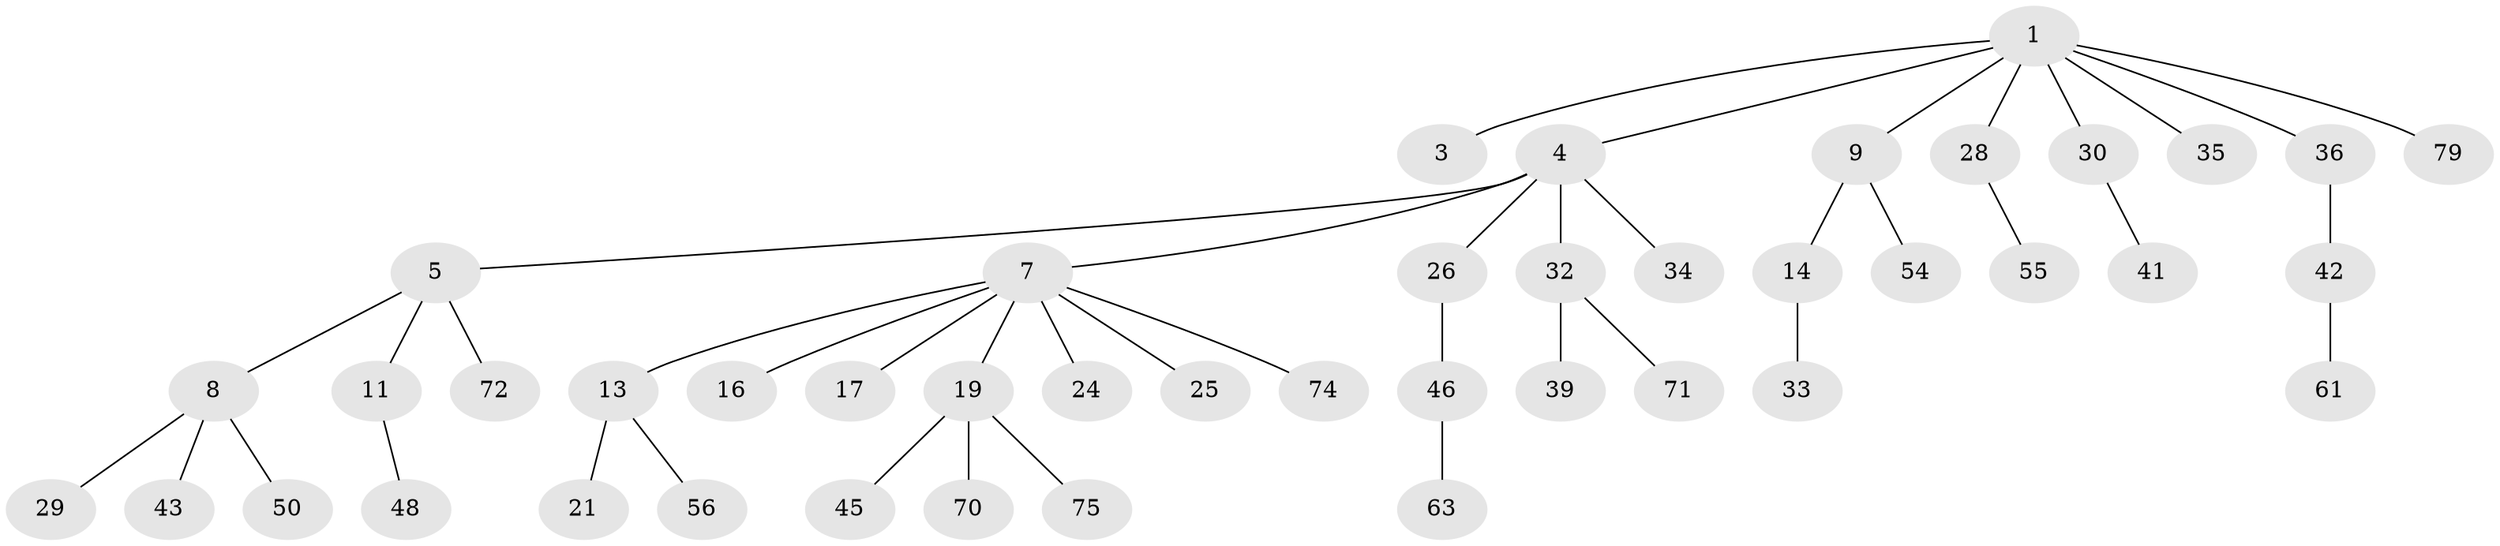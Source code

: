 // original degree distribution, {5: 0.056179775280898875, 1: 0.5280898876404494, 4: 0.0898876404494382, 2: 0.20224719101123595, 3: 0.11235955056179775, 6: 0.011235955056179775}
// Generated by graph-tools (version 1.1) at 2025/19/03/04/25 18:19:26]
// undirected, 44 vertices, 43 edges
graph export_dot {
graph [start="1"]
  node [color=gray90,style=filled];
  1 [super="+2"];
  3;
  4 [super="+6+47"];
  5;
  7 [super="+10"];
  8 [super="+69+73+20+23"];
  9;
  11;
  13 [super="+85+15"];
  14 [super="+77+58"];
  16;
  17 [super="+51"];
  19 [super="+37+38+49"];
  21 [super="+57"];
  24;
  25 [super="+53"];
  26 [super="+60"];
  28 [super="+31+52+40"];
  29;
  30 [super="+44+67"];
  32;
  33;
  34 [super="+76"];
  35;
  36 [super="+89+59"];
  39 [super="+64"];
  41 [super="+87"];
  42;
  43;
  45;
  46;
  48;
  50 [super="+78+88"];
  54 [super="+84"];
  55;
  56 [super="+80+81"];
  61;
  63;
  70 [super="+82"];
  71;
  72;
  74;
  75;
  79;
  1 -- 3;
  1 -- 9;
  1 -- 30;
  1 -- 35;
  1 -- 4;
  1 -- 36;
  1 -- 28;
  1 -- 79;
  4 -- 5;
  4 -- 7;
  4 -- 32;
  4 -- 26;
  4 -- 34;
  5 -- 8;
  5 -- 11;
  5 -- 72;
  7 -- 74;
  7 -- 13;
  7 -- 16;
  7 -- 17;
  7 -- 19;
  7 -- 24;
  7 -- 25;
  8 -- 50;
  8 -- 29;
  8 -- 43;
  9 -- 14;
  9 -- 54;
  11 -- 48;
  13 -- 56;
  13 -- 21;
  14 -- 33;
  19 -- 45;
  19 -- 75;
  19 -- 70;
  26 -- 46;
  28 -- 55;
  30 -- 41;
  32 -- 39;
  32 -- 71;
  36 -- 42;
  42 -- 61;
  46 -- 63;
}

